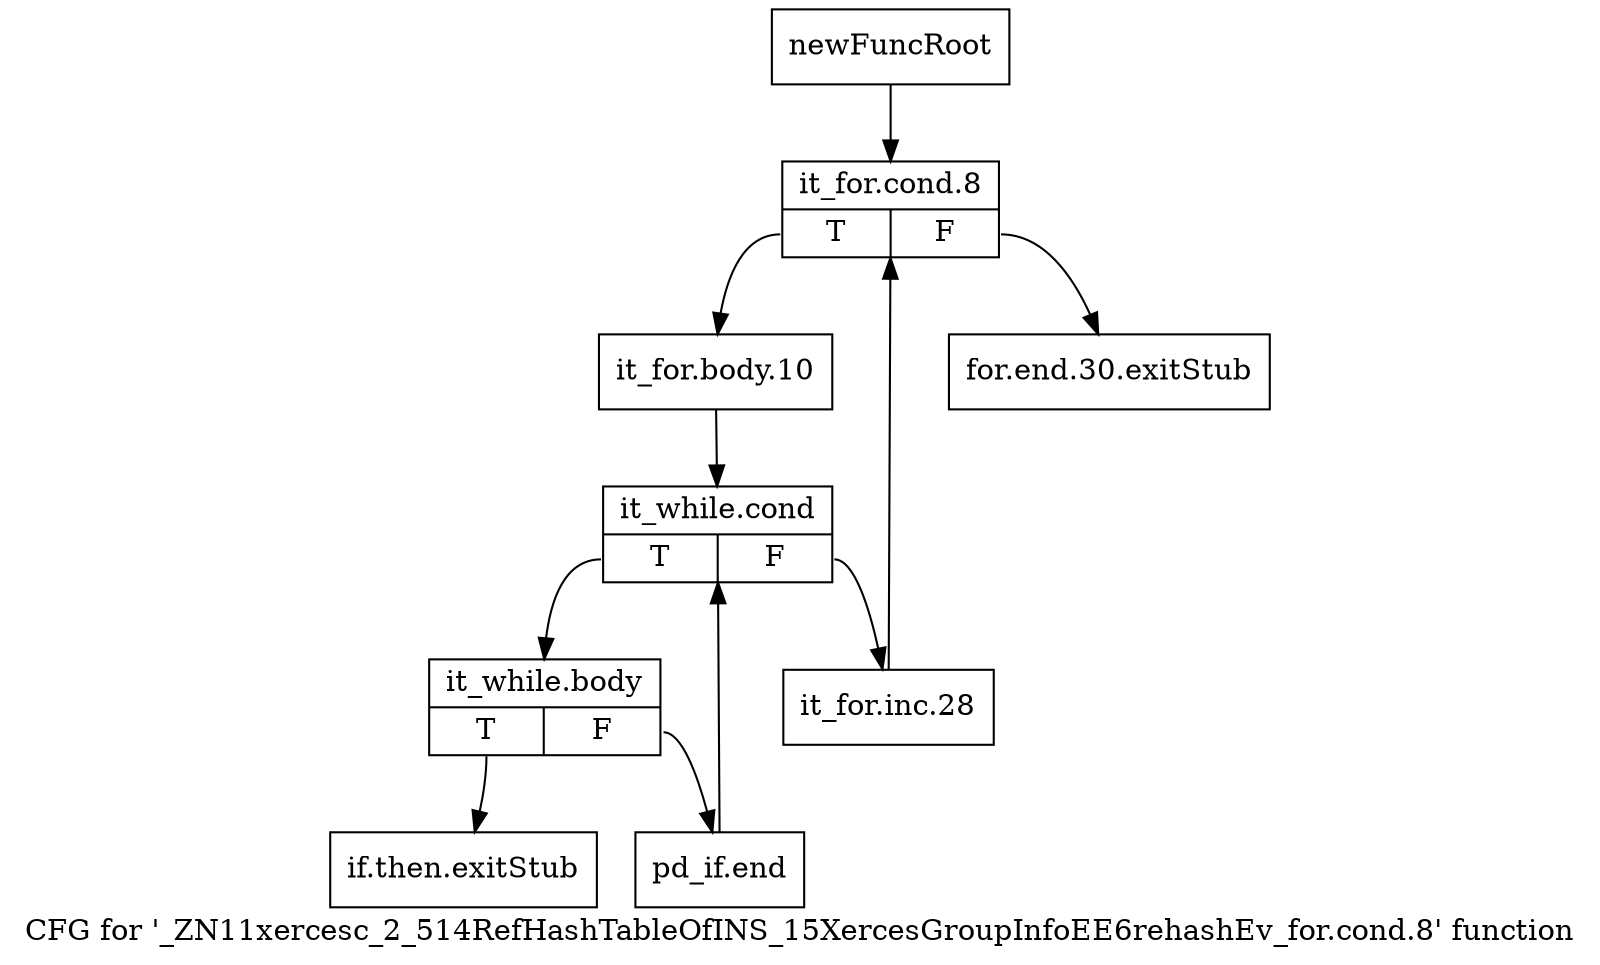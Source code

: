 digraph "CFG for '_ZN11xercesc_2_514RefHashTableOfINS_15XercesGroupInfoEE6rehashEv_for.cond.8' function" {
	label="CFG for '_ZN11xercesc_2_514RefHashTableOfINS_15XercesGroupInfoEE6rehashEv_for.cond.8' function";

	Node0x9a95130 [shape=record,label="{newFuncRoot}"];
	Node0x9a95130 -> Node0x9a95220;
	Node0x9a95180 [shape=record,label="{for.end.30.exitStub}"];
	Node0x9a951d0 [shape=record,label="{if.then.exitStub}"];
	Node0x9a95220 [shape=record,label="{it_for.cond.8|{<s0>T|<s1>F}}"];
	Node0x9a95220:s0 -> Node0x9a95270;
	Node0x9a95220:s1 -> Node0x9a95180;
	Node0x9a95270 [shape=record,label="{it_for.body.10}"];
	Node0x9a95270 -> Node0x9a952c0;
	Node0x9a952c0 [shape=record,label="{it_while.cond|{<s0>T|<s1>F}}"];
	Node0x9a952c0:s0 -> Node0x9a95360;
	Node0x9a952c0:s1 -> Node0x9a95310;
	Node0x9a95310 [shape=record,label="{it_for.inc.28}"];
	Node0x9a95310 -> Node0x9a95220;
	Node0x9a95360 [shape=record,label="{it_while.body|{<s0>T|<s1>F}}"];
	Node0x9a95360:s0 -> Node0x9a951d0;
	Node0x9a95360:s1 -> Node0x9a953b0;
	Node0x9a953b0 [shape=record,label="{pd_if.end}"];
	Node0x9a953b0 -> Node0x9a952c0;
}
